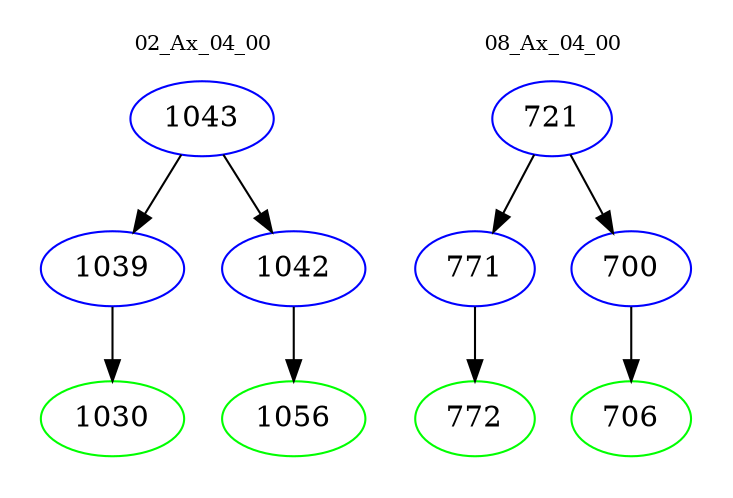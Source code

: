 digraph{
subgraph cluster_0 {
color = white
label = "02_Ax_04_00";
fontsize=10;
T0_1043 [label="1043", color="blue"]
T0_1043 -> T0_1039 [color="black"]
T0_1039 [label="1039", color="blue"]
T0_1039 -> T0_1030 [color="black"]
T0_1030 [label="1030", color="green"]
T0_1043 -> T0_1042 [color="black"]
T0_1042 [label="1042", color="blue"]
T0_1042 -> T0_1056 [color="black"]
T0_1056 [label="1056", color="green"]
}
subgraph cluster_1 {
color = white
label = "08_Ax_04_00";
fontsize=10;
T1_721 [label="721", color="blue"]
T1_721 -> T1_771 [color="black"]
T1_771 [label="771", color="blue"]
T1_771 -> T1_772 [color="black"]
T1_772 [label="772", color="green"]
T1_721 -> T1_700 [color="black"]
T1_700 [label="700", color="blue"]
T1_700 -> T1_706 [color="black"]
T1_706 [label="706", color="green"]
}
}
